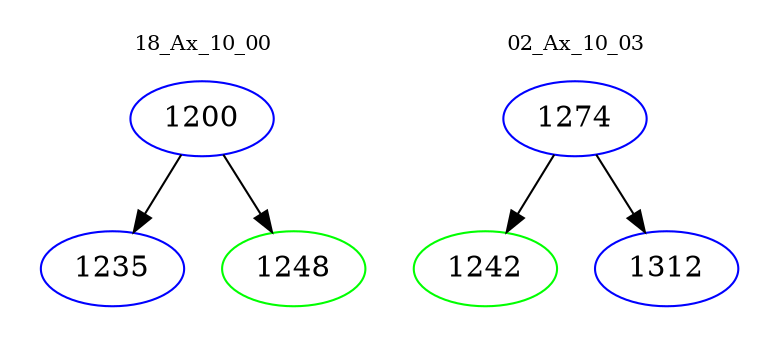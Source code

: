 digraph{
subgraph cluster_0 {
color = white
label = "18_Ax_10_00";
fontsize=10;
T0_1200 [label="1200", color="blue"]
T0_1200 -> T0_1235 [color="black"]
T0_1235 [label="1235", color="blue"]
T0_1200 -> T0_1248 [color="black"]
T0_1248 [label="1248", color="green"]
}
subgraph cluster_1 {
color = white
label = "02_Ax_10_03";
fontsize=10;
T1_1274 [label="1274", color="blue"]
T1_1274 -> T1_1242 [color="black"]
T1_1242 [label="1242", color="green"]
T1_1274 -> T1_1312 [color="black"]
T1_1312 [label="1312", color="blue"]
}
}

